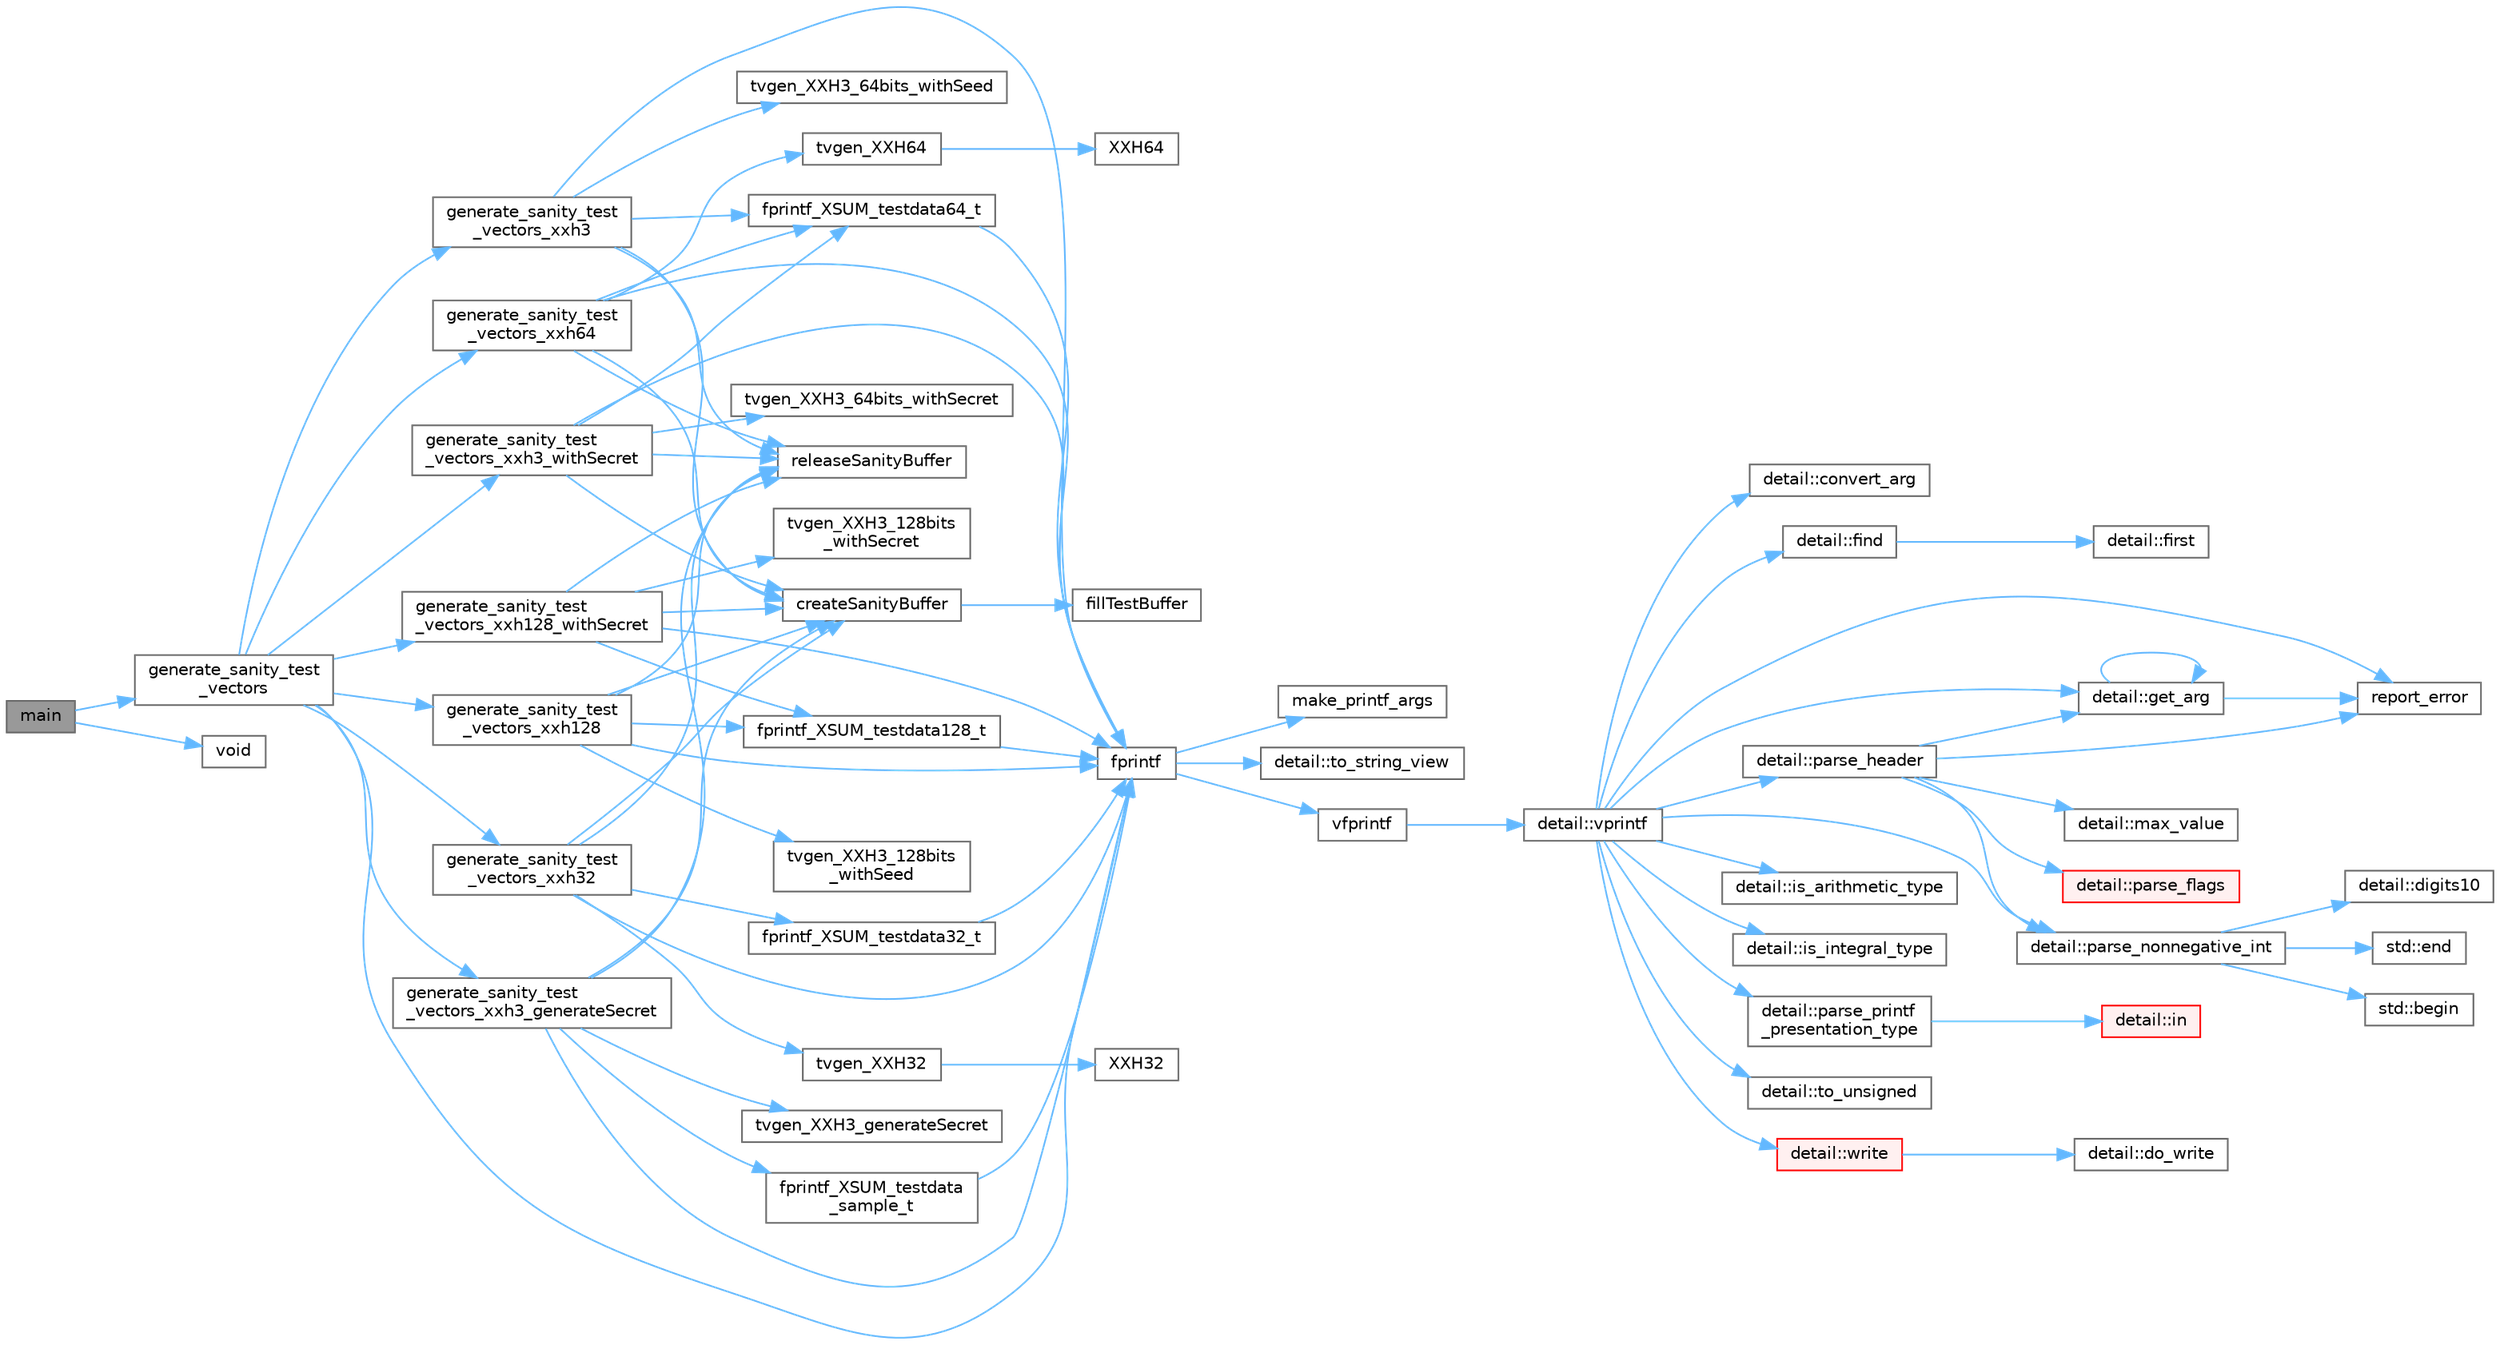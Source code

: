 digraph "main"
{
 // LATEX_PDF_SIZE
  bgcolor="transparent";
  edge [fontname=Helvetica,fontsize=10,labelfontname=Helvetica,labelfontsize=10];
  node [fontname=Helvetica,fontsize=10,shape=box,height=0.2,width=0.4];
  rankdir="LR";
  Node1 [id="Node000001",label="main",height=0.2,width=0.4,color="gray40", fillcolor="grey60", style="filled", fontcolor="black",tooltip=" "];
  Node1 -> Node2 [id="edge1_Node000001_Node000002",color="steelblue1",style="solid",tooltip=" "];
  Node2 [id="Node000002",label="generate_sanity_test\l_vectors",height=0.2,width=0.4,color="grey40", fillcolor="white", style="filled",URL="$sanity__test__vectors__generator_8c.html#abae97f1e01ca7f60cf11ed0d7a9d0f3d",tooltip=" "];
  Node2 -> Node3 [id="edge2_Node000002_Node000003",color="steelblue1",style="solid",tooltip=" "];
  Node3 [id="Node000003",label="fprintf",height=0.2,width=0.4,color="grey40", fillcolor="white", style="filled",URL="$printf_8h.html#a9f315126362cae9675de1642105e631e",tooltip=" "];
  Node3 -> Node4 [id="edge3_Node000003_Node000004",color="steelblue1",style="solid",tooltip=" "];
  Node4 [id="Node000004",label="make_printf_args",height=0.2,width=0.4,color="grey40", fillcolor="white", style="filled",URL="$printf_8h.html#a27dcc0efcda04388971dbea3c875f122",tooltip=" "];
  Node3 -> Node5 [id="edge4_Node000003_Node000005",color="steelblue1",style="solid",tooltip=" "];
  Node5 [id="Node000005",label="detail::to_string_view",height=0.2,width=0.4,color="grey40", fillcolor="white", style="filled",URL="$namespacedetail.html#abeae79fa3e1eded2d8fbd56cc9f0960e",tooltip=" "];
  Node3 -> Node6 [id="edge5_Node000003_Node000006",color="steelblue1",style="solid",tooltip=" "];
  Node6 [id="Node000006",label="vfprintf",height=0.2,width=0.4,color="grey40", fillcolor="white", style="filled",URL="$printf_8h.html#abb30aad964fc771fb52cf3ad88649df2",tooltip=" "];
  Node6 -> Node7 [id="edge6_Node000006_Node000007",color="steelblue1",style="solid",tooltip=" "];
  Node7 [id="Node000007",label="detail::vprintf",height=0.2,width=0.4,color="grey40", fillcolor="white", style="filled",URL="$namespacedetail.html#a1c8c2218e4c822aa8f743fb9c573717f",tooltip=" "];
  Node7 -> Node8 [id="edge7_Node000007_Node000008",color="steelblue1",style="solid",tooltip=" "];
  Node8 [id="Node000008",label="detail::convert_arg",height=0.2,width=0.4,color="grey40", fillcolor="white", style="filled",URL="$namespacedetail.html#a03c11572c9a664266d6925f327dec7f3",tooltip=" "];
  Node7 -> Node9 [id="edge8_Node000007_Node000009",color="steelblue1",style="solid",tooltip=" "];
  Node9 [id="Node000009",label="detail::find",height=0.2,width=0.4,color="grey40", fillcolor="white", style="filled",URL="$namespacedetail.html#a6b71952fab3dc32f3edb2c3e9811d8d9",tooltip=" "];
  Node9 -> Node10 [id="edge9_Node000009_Node000010",color="steelblue1",style="solid",tooltip=" "];
  Node10 [id="Node000010",label="detail::first",height=0.2,width=0.4,color="grey40", fillcolor="white", style="filled",URL="$namespacedetail.html#a02319a3deb124802b88b61f85987df5e",tooltip=" "];
  Node7 -> Node11 [id="edge10_Node000007_Node000011",color="steelblue1",style="solid",tooltip=" "];
  Node11 [id="Node000011",label="detail::get_arg",height=0.2,width=0.4,color="grey40", fillcolor="white", style="filled",URL="$namespacedetail.html#a342ef250e45bd09b2ef666b6fae1c355",tooltip=" "];
  Node11 -> Node11 [id="edge11_Node000011_Node000011",color="steelblue1",style="solid",tooltip=" "];
  Node11 -> Node12 [id="edge12_Node000011_Node000012",color="steelblue1",style="solid",tooltip=" "];
  Node12 [id="Node000012",label="report_error",height=0.2,width=0.4,color="grey40", fillcolor="white", style="filled",URL="$format-inl_8h.html#a5555893692b00b61b3886349332fd01f",tooltip=" "];
  Node7 -> Node13 [id="edge13_Node000007_Node000013",color="steelblue1",style="solid",tooltip=" "];
  Node13 [id="Node000013",label="detail::is_arithmetic_type",height=0.2,width=0.4,color="grey40", fillcolor="white", style="filled",URL="$namespacedetail.html#a802c50a56a3495fdab6020b375ba1389",tooltip=" "];
  Node7 -> Node14 [id="edge14_Node000007_Node000014",color="steelblue1",style="solid",tooltip=" "];
  Node14 [id="Node000014",label="detail::is_integral_type",height=0.2,width=0.4,color="grey40", fillcolor="white", style="filled",URL="$namespacedetail.html#a2a60f8d1bee41b803f43fc42b707b5d1",tooltip=" "];
  Node7 -> Node15 [id="edge15_Node000007_Node000015",color="steelblue1",style="solid",tooltip=" "];
  Node15 [id="Node000015",label="detail::parse_header",height=0.2,width=0.4,color="grey40", fillcolor="white", style="filled",URL="$namespacedetail.html#afc9d93e58b8edb8077f8bc8eee7f4035",tooltip=" "];
  Node15 -> Node11 [id="edge16_Node000015_Node000011",color="steelblue1",style="solid",tooltip=" "];
  Node15 -> Node16 [id="edge17_Node000015_Node000016",color="steelblue1",style="solid",tooltip=" "];
  Node16 [id="Node000016",label="detail::max_value",height=0.2,width=0.4,color="grey40", fillcolor="white", style="filled",URL="$namespacedetail.html#a45c2130c44ebe54179eafcee3cda2bfb",tooltip=" "];
  Node15 -> Node17 [id="edge18_Node000015_Node000017",color="steelblue1",style="solid",tooltip=" "];
  Node17 [id="Node000017",label="detail::parse_flags",height=0.2,width=0.4,color="red", fillcolor="#FFF0F0", style="filled",URL="$namespacedetail.html#a4213daed116a37e1767881da51238261",tooltip=" "];
  Node15 -> Node24 [id="edge19_Node000015_Node000024",color="steelblue1",style="solid",tooltip=" "];
  Node24 [id="Node000024",label="detail::parse_nonnegative_int",height=0.2,width=0.4,color="grey40", fillcolor="white", style="filled",URL="$namespacedetail.html#a338caba782225e115a9902d4d0835f5f",tooltip=" "];
  Node24 -> Node25 [id="edge20_Node000024_Node000025",color="steelblue1",style="solid",tooltip=" "];
  Node25 [id="Node000025",label="std::begin",height=0.2,width=0.4,color="grey40", fillcolor="white", style="filled",URL="$namespacestd.html#aec76fc52a775d29bc4058c8e1405045a",tooltip=" "];
  Node24 -> Node26 [id="edge21_Node000024_Node000026",color="steelblue1",style="solid",tooltip=" "];
  Node26 [id="Node000026",label="detail::digits10",height=0.2,width=0.4,color="grey40", fillcolor="white", style="filled",URL="$namespacedetail.html#a3a043db05db2d07deb2d98ba2d04b4eb",tooltip=" "];
  Node24 -> Node27 [id="edge22_Node000024_Node000027",color="steelblue1",style="solid",tooltip=" "];
  Node27 [id="Node000027",label="std::end",height=0.2,width=0.4,color="grey40", fillcolor="white", style="filled",URL="$namespacestd.html#a35f71a4c49ddf38bb590177e3a4b2598",tooltip=" "];
  Node15 -> Node12 [id="edge23_Node000015_Node000012",color="steelblue1",style="solid",tooltip=" "];
  Node7 -> Node24 [id="edge24_Node000007_Node000024",color="steelblue1",style="solid",tooltip=" "];
  Node7 -> Node28 [id="edge25_Node000007_Node000028",color="steelblue1",style="solid",tooltip=" "];
  Node28 [id="Node000028",label="detail::parse_printf\l_presentation_type",height=0.2,width=0.4,color="grey40", fillcolor="white", style="filled",URL="$namespacedetail.html#aa2cb095169b23e3a66260ad7078f44cc",tooltip=" "];
  Node28 -> Node29 [id="edge26_Node000028_Node000029",color="steelblue1",style="solid",tooltip=" "];
  Node29 [id="Node000029",label="detail::in",height=0.2,width=0.4,color="red", fillcolor="#FFF0F0", style="filled",URL="$namespacedetail.html#a52a5e2ed06c229dcf95ea5c46d48d05e",tooltip=" "];
  Node7 -> Node12 [id="edge27_Node000007_Node000012",color="steelblue1",style="solid",tooltip=" "];
  Node7 -> Node31 [id="edge28_Node000007_Node000031",color="steelblue1",style="solid",tooltip=" "];
  Node31 [id="Node000031",label="detail::to_unsigned",height=0.2,width=0.4,color="grey40", fillcolor="white", style="filled",URL="$namespacedetail.html#a4855e668246c731a97484efc329f2aac",tooltip=" "];
  Node7 -> Node32 [id="edge29_Node000007_Node000032",color="steelblue1",style="solid",tooltip=" "];
  Node32 [id="Node000032",label="detail::write",height=0.2,width=0.4,color="red", fillcolor="#FFF0F0", style="filled",URL="$namespacedetail.html#a29dacf26eedc9e3575fb57329a5ca0a3",tooltip=" "];
  Node32 -> Node33 [id="edge30_Node000032_Node000033",color="steelblue1",style="solid",tooltip=" "];
  Node33 [id="Node000033",label="detail::do_write",height=0.2,width=0.4,color="grey40", fillcolor="white", style="filled",URL="$namespacedetail.html#a5007cc441bd246a9096070c10d1ea683",tooltip=" "];
  Node2 -> Node36 [id="edge31_Node000002_Node000036",color="steelblue1",style="solid",tooltip=" "];
  Node36 [id="Node000036",label="generate_sanity_test\l_vectors_xxh128",height=0.2,width=0.4,color="grey40", fillcolor="white", style="filled",URL="$sanity__test__vectors__generator_8c.html#a0ad4ec8a5c19e6259df3f5c0964b1695",tooltip=" "];
  Node36 -> Node37 [id="edge32_Node000036_Node000037",color="steelblue1",style="solid",tooltip=" "];
  Node37 [id="Node000037",label="createSanityBuffer",height=0.2,width=0.4,color="grey40", fillcolor="white", style="filled",URL="$sanity__test__vectors__generator_8c.html#abb1a322ef7da7f8b37fc603500281262",tooltip=" "];
  Node37 -> Node38 [id="edge33_Node000037_Node000038",color="steelblue1",style="solid",tooltip=" "];
  Node38 [id="Node000038",label="fillTestBuffer",height=0.2,width=0.4,color="grey40", fillcolor="white", style="filled",URL="$sanity__test__vectors__generator_8c.html#aed8f6a563f19c338abf1aca022445c45",tooltip=" "];
  Node36 -> Node3 [id="edge34_Node000036_Node000003",color="steelblue1",style="solid",tooltip=" "];
  Node36 -> Node39 [id="edge35_Node000036_Node000039",color="steelblue1",style="solid",tooltip=" "];
  Node39 [id="Node000039",label="fprintf_XSUM_testdata128_t",height=0.2,width=0.4,color="grey40", fillcolor="white", style="filled",URL="$sanity__test__vectors__generator_8c.html#a52c64eeb8986443c75e9e8c232ef59b1",tooltip=" "];
  Node39 -> Node3 [id="edge36_Node000039_Node000003",color="steelblue1",style="solid",tooltip=" "];
  Node36 -> Node40 [id="edge37_Node000036_Node000040",color="steelblue1",style="solid",tooltip=" "];
  Node40 [id="Node000040",label="releaseSanityBuffer",height=0.2,width=0.4,color="grey40", fillcolor="white", style="filled",URL="$sanity__test__vectors__generator_8c.html#a9ae37310dbfba914bb7a7f308a7abdb1",tooltip=" "];
  Node36 -> Node41 [id="edge38_Node000036_Node000041",color="steelblue1",style="solid",tooltip=" "];
  Node41 [id="Node000041",label="tvgen_XXH3_128bits\l_withSeed",height=0.2,width=0.4,color="grey40", fillcolor="white", style="filled",URL="$sanity__test__vectors__generator_8c.html#adf993a3c5c39f997faa4fed656ec983d",tooltip=" "];
  Node2 -> Node42 [id="edge39_Node000002_Node000042",color="steelblue1",style="solid",tooltip=" "];
  Node42 [id="Node000042",label="generate_sanity_test\l_vectors_xxh128_withSecret",height=0.2,width=0.4,color="grey40", fillcolor="white", style="filled",URL="$sanity__test__vectors__generator_8c.html#aac2c8017f5808764a6ddbd2f428c1df3",tooltip=" "];
  Node42 -> Node37 [id="edge40_Node000042_Node000037",color="steelblue1",style="solid",tooltip=" "];
  Node42 -> Node3 [id="edge41_Node000042_Node000003",color="steelblue1",style="solid",tooltip=" "];
  Node42 -> Node39 [id="edge42_Node000042_Node000039",color="steelblue1",style="solid",tooltip=" "];
  Node42 -> Node40 [id="edge43_Node000042_Node000040",color="steelblue1",style="solid",tooltip=" "];
  Node42 -> Node43 [id="edge44_Node000042_Node000043",color="steelblue1",style="solid",tooltip=" "];
  Node43 [id="Node000043",label="tvgen_XXH3_128bits\l_withSecret",height=0.2,width=0.4,color="grey40", fillcolor="white", style="filled",URL="$sanity__test__vectors__generator_8c.html#a81453bc9a4cd856e4de87ffed36c43df",tooltip=" "];
  Node2 -> Node44 [id="edge45_Node000002_Node000044",color="steelblue1",style="solid",tooltip=" "];
  Node44 [id="Node000044",label="generate_sanity_test\l_vectors_xxh3",height=0.2,width=0.4,color="grey40", fillcolor="white", style="filled",URL="$sanity__test__vectors__generator_8c.html#aceb09e663a1f463a89c916937f510de4",tooltip=" "];
  Node44 -> Node37 [id="edge46_Node000044_Node000037",color="steelblue1",style="solid",tooltip=" "];
  Node44 -> Node3 [id="edge47_Node000044_Node000003",color="steelblue1",style="solid",tooltip=" "];
  Node44 -> Node45 [id="edge48_Node000044_Node000045",color="steelblue1",style="solid",tooltip=" "];
  Node45 [id="Node000045",label="fprintf_XSUM_testdata64_t",height=0.2,width=0.4,color="grey40", fillcolor="white", style="filled",URL="$sanity__test__vectors__generator_8c.html#ad80c7b8f8d085c0f9298a1516fcf1246",tooltip=" "];
  Node45 -> Node3 [id="edge49_Node000045_Node000003",color="steelblue1",style="solid",tooltip=" "];
  Node44 -> Node40 [id="edge50_Node000044_Node000040",color="steelblue1",style="solid",tooltip=" "];
  Node44 -> Node46 [id="edge51_Node000044_Node000046",color="steelblue1",style="solid",tooltip=" "];
  Node46 [id="Node000046",label="tvgen_XXH3_64bits_withSeed",height=0.2,width=0.4,color="grey40", fillcolor="white", style="filled",URL="$sanity__test__vectors__generator_8c.html#a598a1384353cc616966ca2703293d547",tooltip=" "];
  Node2 -> Node47 [id="edge52_Node000002_Node000047",color="steelblue1",style="solid",tooltip=" "];
  Node47 [id="Node000047",label="generate_sanity_test\l_vectors_xxh32",height=0.2,width=0.4,color="grey40", fillcolor="white", style="filled",URL="$sanity__test__vectors__generator_8c.html#acd023d1f7ba02c53a1d4379cae887648",tooltip=" "];
  Node47 -> Node37 [id="edge53_Node000047_Node000037",color="steelblue1",style="solid",tooltip=" "];
  Node47 -> Node3 [id="edge54_Node000047_Node000003",color="steelblue1",style="solid",tooltip=" "];
  Node47 -> Node48 [id="edge55_Node000047_Node000048",color="steelblue1",style="solid",tooltip=" "];
  Node48 [id="Node000048",label="fprintf_XSUM_testdata32_t",height=0.2,width=0.4,color="grey40", fillcolor="white", style="filled",URL="$sanity__test__vectors__generator_8c.html#adfafa7b47284c7fd1f5a57b10c6efed8",tooltip=" "];
  Node48 -> Node3 [id="edge56_Node000048_Node000003",color="steelblue1",style="solid",tooltip=" "];
  Node47 -> Node40 [id="edge57_Node000047_Node000040",color="steelblue1",style="solid",tooltip=" "];
  Node47 -> Node49 [id="edge58_Node000047_Node000049",color="steelblue1",style="solid",tooltip=" "];
  Node49 [id="Node000049",label="tvgen_XXH32",height=0.2,width=0.4,color="grey40", fillcolor="white", style="filled",URL="$sanity__test__vectors__generator_8c.html#a987065f9d67e1269570cb0bd91fa99d4",tooltip=" "];
  Node49 -> Node50 [id="edge59_Node000049_Node000050",color="steelblue1",style="solid",tooltip=" "];
  Node50 [id="Node000050",label="XXH32",height=0.2,width=0.4,color="grey40", fillcolor="white", style="filled",URL="$group___x_x_h32__family.html#ga49360c30d0eef2cd4e20cabfe6ab1c55",tooltip="Calculates the 32-bit hash of input using xxHash32."];
  Node2 -> Node51 [id="edge60_Node000002_Node000051",color="steelblue1",style="solid",tooltip=" "];
  Node51 [id="Node000051",label="generate_sanity_test\l_vectors_xxh3_generateSecret",height=0.2,width=0.4,color="grey40", fillcolor="white", style="filled",URL="$sanity__test__vectors__generator_8c.html#a88b39a7826c4ffe40135d61dfea2c939",tooltip=" "];
  Node51 -> Node37 [id="edge61_Node000051_Node000037",color="steelblue1",style="solid",tooltip=" "];
  Node51 -> Node3 [id="edge62_Node000051_Node000003",color="steelblue1",style="solid",tooltip=" "];
  Node51 -> Node52 [id="edge63_Node000051_Node000052",color="steelblue1",style="solid",tooltip=" "];
  Node52 [id="Node000052",label="fprintf_XSUM_testdata\l_sample_t",height=0.2,width=0.4,color="grey40", fillcolor="white", style="filled",URL="$sanity__test__vectors__generator_8c.html#a9ad9fa4cd1a50b1c9f887faeb3812205",tooltip=" "];
  Node52 -> Node3 [id="edge64_Node000052_Node000003",color="steelblue1",style="solid",tooltip=" "];
  Node51 -> Node40 [id="edge65_Node000051_Node000040",color="steelblue1",style="solid",tooltip=" "];
  Node51 -> Node53 [id="edge66_Node000051_Node000053",color="steelblue1",style="solid",tooltip=" "];
  Node53 [id="Node000053",label="tvgen_XXH3_generateSecret",height=0.2,width=0.4,color="grey40", fillcolor="white", style="filled",URL="$sanity__test__vectors__generator_8c.html#ace32c51e54192f36bda109e2909c9f0b",tooltip=" "];
  Node2 -> Node54 [id="edge67_Node000002_Node000054",color="steelblue1",style="solid",tooltip=" "];
  Node54 [id="Node000054",label="generate_sanity_test\l_vectors_xxh3_withSecret",height=0.2,width=0.4,color="grey40", fillcolor="white", style="filled",URL="$sanity__test__vectors__generator_8c.html#a9f33c58ca317e3729309646c858b7015",tooltip=" "];
  Node54 -> Node37 [id="edge68_Node000054_Node000037",color="steelblue1",style="solid",tooltip=" "];
  Node54 -> Node3 [id="edge69_Node000054_Node000003",color="steelblue1",style="solid",tooltip=" "];
  Node54 -> Node45 [id="edge70_Node000054_Node000045",color="steelblue1",style="solid",tooltip=" "];
  Node54 -> Node40 [id="edge71_Node000054_Node000040",color="steelblue1",style="solid",tooltip=" "];
  Node54 -> Node55 [id="edge72_Node000054_Node000055",color="steelblue1",style="solid",tooltip=" "];
  Node55 [id="Node000055",label="tvgen_XXH3_64bits_withSecret",height=0.2,width=0.4,color="grey40", fillcolor="white", style="filled",URL="$sanity__test__vectors__generator_8c.html#a36b5d9f0dea97401727395152de44312",tooltip=" "];
  Node2 -> Node56 [id="edge73_Node000002_Node000056",color="steelblue1",style="solid",tooltip=" "];
  Node56 [id="Node000056",label="generate_sanity_test\l_vectors_xxh64",height=0.2,width=0.4,color="grey40", fillcolor="white", style="filled",URL="$sanity__test__vectors__generator_8c.html#aa5d70836335a0d6e1310f291fe970210",tooltip=" "];
  Node56 -> Node37 [id="edge74_Node000056_Node000037",color="steelblue1",style="solid",tooltip=" "];
  Node56 -> Node3 [id="edge75_Node000056_Node000003",color="steelblue1",style="solid",tooltip=" "];
  Node56 -> Node45 [id="edge76_Node000056_Node000045",color="steelblue1",style="solid",tooltip=" "];
  Node56 -> Node40 [id="edge77_Node000056_Node000040",color="steelblue1",style="solid",tooltip=" "];
  Node56 -> Node57 [id="edge78_Node000056_Node000057",color="steelblue1",style="solid",tooltip=" "];
  Node57 [id="Node000057",label="tvgen_XXH64",height=0.2,width=0.4,color="grey40", fillcolor="white", style="filled",URL="$sanity__test__vectors__generator_8c.html#a9f1f4149d601022569ebbf5b92c12824",tooltip=" "];
  Node57 -> Node58 [id="edge79_Node000057_Node000058",color="steelblue1",style="solid",tooltip=" "];
  Node58 [id="Node000058",label="XXH64",height=0.2,width=0.4,color="grey40", fillcolor="white", style="filled",URL="$group___x_x_h64__family.html#ga582b359c2b7a04d83837f58e72e60a09",tooltip="Calculates the 64-bit hash of input using xxHash64."];
  Node1 -> Node59 [id="edge80_Node000001_Node000059",color="steelblue1",style="solid",tooltip=" "];
  Node59 [id="Node000059",label="void",height=0.2,width=0.4,color="grey40", fillcolor="white", style="filled",URL="$mimalloc_8h.html#a9d6d8aef94ac19034a5f163606f84830",tooltip=" "];
}
